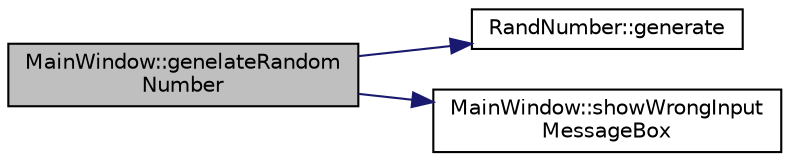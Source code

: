 digraph "MainWindow::genelateRandomNumber"
{
  bgcolor="transparent";
  edge [fontname="Helvetica",fontsize="10",labelfontname="Helvetica",labelfontsize="10"];
  node [fontname="Helvetica",fontsize="10",shape=record];
  rankdir="LR";
  Node83 [label="MainWindow::genelateRandom\lNumber",height=0.2,width=0.4,color="black", fillcolor="grey75", style="filled", fontcolor="black"];
  Node83 -> Node84 [color="midnightblue",fontsize="10",style="solid",fontname="Helvetica"];
  Node84 [label="RandNumber::generate",height=0.2,width=0.4,color="black",URL="$class_rand_number.html#ab713f0ef78330be54147ec3b6cba8b97",tooltip="난수를 생성합니다. "];
  Node83 -> Node85 [color="midnightblue",fontsize="10",style="solid",fontname="Helvetica"];
  Node85 [label="MainWindow::showWrongInput\lMessageBox",height=0.2,width=0.4,color="black",URL="$class_main_window.html#ab550cad5c29365827496dfe01bf5409b",tooltip="잘못된 입력에 대한 경고 메시지를 출력합니다. "];
}
